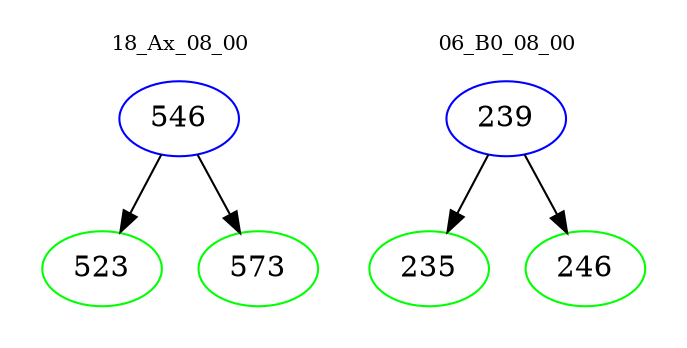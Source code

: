digraph{
subgraph cluster_0 {
color = white
label = "18_Ax_08_00";
fontsize=10;
T0_546 [label="546", color="blue"]
T0_546 -> T0_523 [color="black"]
T0_523 [label="523", color="green"]
T0_546 -> T0_573 [color="black"]
T0_573 [label="573", color="green"]
}
subgraph cluster_1 {
color = white
label = "06_B0_08_00";
fontsize=10;
T1_239 [label="239", color="blue"]
T1_239 -> T1_235 [color="black"]
T1_235 [label="235", color="green"]
T1_239 -> T1_246 [color="black"]
T1_246 [label="246", color="green"]
}
}
